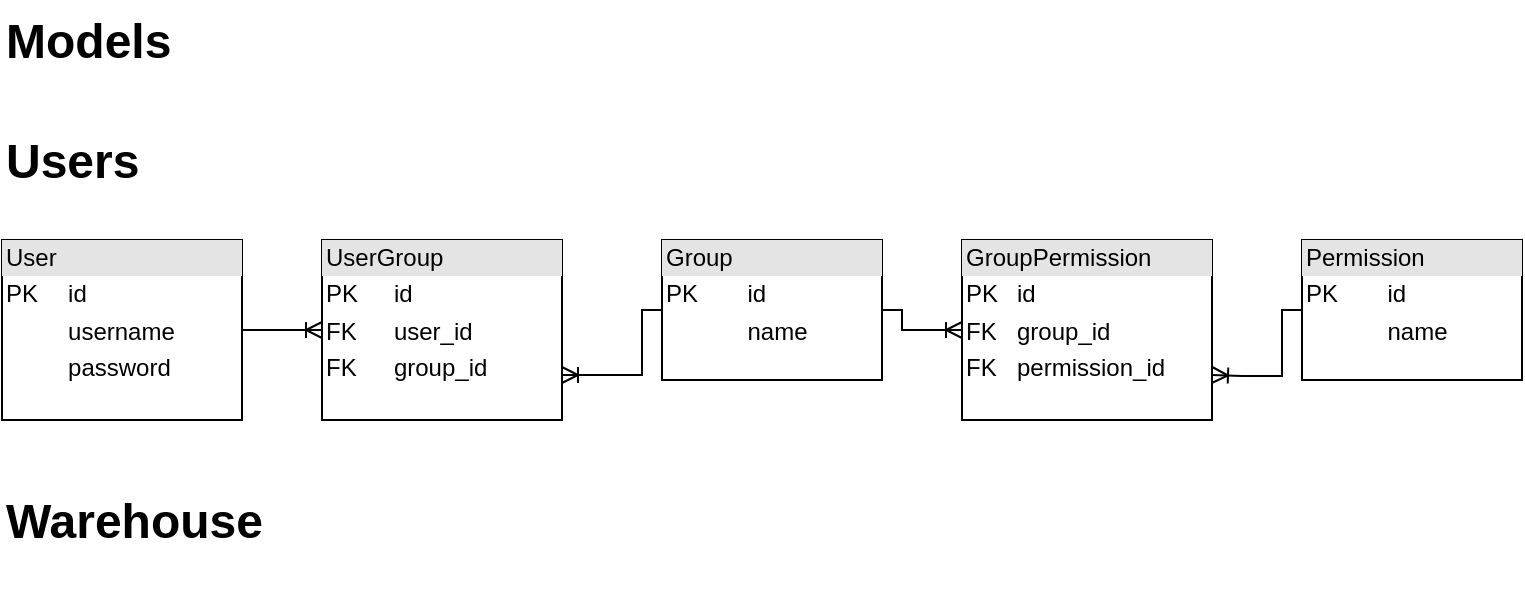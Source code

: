 <mxfile version="28.2.7">
  <diagram name="Page-1" id="AXl6ne_0GCElg6ABX7tu">
    <mxGraphModel dx="868" dy="533" grid="1" gridSize="10" guides="1" tooltips="1" connect="1" arrows="1" fold="1" page="1" pageScale="1" pageWidth="850" pageHeight="1100" math="0" shadow="0">
      <root>
        <mxCell id="0" />
        <mxCell id="1" parent="0" />
        <mxCell id="u_COcMVLRC3hSxFUPens-1" value="&lt;div style=&quot;box-sizing:border-box;width:100%;background:#e4e4e4;padding:2px;&quot;&gt;User&lt;/div&gt;&lt;table style=&quot;width:100%;font-size:1em;&quot; cellpadding=&quot;2&quot; cellspacing=&quot;0&quot;&gt;&lt;tbody&gt;&lt;tr&gt;&lt;td&gt;PK&lt;/td&gt;&lt;td&gt;id&lt;/td&gt;&lt;/tr&gt;&lt;tr&gt;&lt;td&gt;&lt;br&gt;&lt;/td&gt;&lt;td&gt;username&lt;/td&gt;&lt;/tr&gt;&lt;tr&gt;&lt;td&gt;&lt;/td&gt;&lt;td&gt;password&lt;/td&gt;&lt;/tr&gt;&lt;/tbody&gt;&lt;/table&gt;" style="verticalAlign=top;align=left;overflow=fill;html=1;whiteSpace=wrap;" vertex="1" parent="1">
          <mxGeometry x="40" y="160" width="120" height="90" as="geometry" />
        </mxCell>
        <mxCell id="u_COcMVLRC3hSxFUPens-2" value="&lt;div style=&quot;box-sizing:border-box;width:100%;background:#e4e4e4;padding:2px;&quot;&gt;UserGroup&lt;/div&gt;&lt;table style=&quot;width:100%;font-size:1em;&quot; cellpadding=&quot;2&quot; cellspacing=&quot;0&quot;&gt;&lt;tbody&gt;&lt;tr&gt;&lt;td&gt;PK&lt;/td&gt;&lt;td&gt;id&lt;/td&gt;&lt;/tr&gt;&lt;tr&gt;&lt;td&gt;FK&lt;/td&gt;&lt;td&gt;user_id&lt;/td&gt;&lt;/tr&gt;&lt;tr&gt;&lt;td&gt;FK&lt;/td&gt;&lt;td&gt;group_id&lt;/td&gt;&lt;/tr&gt;&lt;/tbody&gt;&lt;/table&gt;" style="verticalAlign=top;align=left;overflow=fill;html=1;whiteSpace=wrap;" vertex="1" parent="1">
          <mxGeometry x="200" y="160" width="120" height="90" as="geometry" />
        </mxCell>
        <mxCell id="u_COcMVLRC3hSxFUPens-4" value="&lt;div style=&quot;box-sizing:border-box;width:100%;background:#e4e4e4;padding:2px;&quot;&gt;Group&lt;/div&gt;&lt;table style=&quot;width:100%;font-size:1em;&quot; cellpadding=&quot;2&quot; cellspacing=&quot;0&quot;&gt;&lt;tbody&gt;&lt;tr&gt;&lt;td&gt;PK&lt;/td&gt;&lt;td&gt;id&lt;/td&gt;&lt;/tr&gt;&lt;tr&gt;&lt;td&gt;&lt;br&gt;&lt;/td&gt;&lt;td&gt;name&lt;/td&gt;&lt;/tr&gt;&lt;/tbody&gt;&lt;/table&gt;" style="verticalAlign=top;align=left;overflow=fill;html=1;whiteSpace=wrap;" vertex="1" parent="1">
          <mxGeometry x="370" y="160" width="110" height="70" as="geometry" />
        </mxCell>
        <mxCell id="u_COcMVLRC3hSxFUPens-5" value="&lt;h1 style=&quot;margin-top: 0px;&quot;&gt;Models&lt;/h1&gt;&lt;p&gt;&amp;nbsp;&lt;/p&gt;" style="text;html=1;whiteSpace=wrap;overflow=hidden;rounded=0;" vertex="1" parent="1">
          <mxGeometry x="40" y="40" width="180" height="60" as="geometry" />
        </mxCell>
        <mxCell id="u_COcMVLRC3hSxFUPens-6" value="&lt;h1 style=&quot;margin-top: 0px;&quot;&gt;Users&lt;/h1&gt;&lt;p&gt;&amp;nbsp;&lt;/p&gt;" style="text;html=1;whiteSpace=wrap;overflow=hidden;rounded=0;" vertex="1" parent="1">
          <mxGeometry x="40" y="100" width="180" height="60" as="geometry" />
        </mxCell>
        <mxCell id="u_COcMVLRC3hSxFUPens-7" value="&lt;div style=&quot;box-sizing:border-box;width:100%;background:#e4e4e4;padding:2px;&quot;&gt;Permission&lt;/div&gt;&lt;table style=&quot;width:100%;font-size:1em;&quot; cellpadding=&quot;2&quot; cellspacing=&quot;0&quot;&gt;&lt;tbody&gt;&lt;tr&gt;&lt;td&gt;PK&lt;/td&gt;&lt;td&gt;id&lt;/td&gt;&lt;/tr&gt;&lt;tr&gt;&lt;td&gt;&lt;br&gt;&lt;/td&gt;&lt;td&gt;name&lt;/td&gt;&lt;/tr&gt;&lt;/tbody&gt;&lt;/table&gt;" style="verticalAlign=top;align=left;overflow=fill;html=1;whiteSpace=wrap;" vertex="1" parent="1">
          <mxGeometry x="690" y="160" width="110" height="70" as="geometry" />
        </mxCell>
        <mxCell id="u_COcMVLRC3hSxFUPens-8" value="&lt;div style=&quot;box-sizing:border-box;width:100%;background:#e4e4e4;padding:2px;&quot;&gt;GroupPermission&lt;/div&gt;&lt;table style=&quot;width:100%;font-size:1em;&quot; cellpadding=&quot;2&quot; cellspacing=&quot;0&quot;&gt;&lt;tbody&gt;&lt;tr&gt;&lt;td&gt;PK&lt;/td&gt;&lt;td&gt;id&lt;/td&gt;&lt;/tr&gt;&lt;tr&gt;&lt;td&gt;FK&lt;/td&gt;&lt;td&gt;group_id&lt;/td&gt;&lt;/tr&gt;&lt;tr&gt;&lt;td&gt;FK&lt;/td&gt;&lt;td&gt;permission_id&lt;/td&gt;&lt;/tr&gt;&lt;/tbody&gt;&lt;/table&gt;" style="verticalAlign=top;align=left;overflow=fill;html=1;whiteSpace=wrap;" vertex="1" parent="1">
          <mxGeometry x="520" y="160" width="125" height="90" as="geometry" />
        </mxCell>
        <mxCell id="u_COcMVLRC3hSxFUPens-9" value="" style="edgeStyle=orthogonalEdgeStyle;fontSize=12;html=1;endArrow=ERoneToMany;rounded=0;exitX=1;exitY=0.5;exitDx=0;exitDy=0;entryX=0;entryY=0.5;entryDx=0;entryDy=0;" edge="1" parent="1" source="u_COcMVLRC3hSxFUPens-1" target="u_COcMVLRC3hSxFUPens-2">
          <mxGeometry width="100" height="100" relative="1" as="geometry">
            <mxPoint x="450" y="310" as="sourcePoint" />
            <mxPoint x="550" y="210" as="targetPoint" />
            <Array as="points">
              <mxPoint x="170" y="205" />
              <mxPoint x="170" y="205" />
            </Array>
          </mxGeometry>
        </mxCell>
        <mxCell id="u_COcMVLRC3hSxFUPens-10" value="" style="edgeStyle=orthogonalEdgeStyle;fontSize=12;html=1;endArrow=ERoneToMany;rounded=0;exitX=0;exitY=0.5;exitDx=0;exitDy=0;entryX=1;entryY=0.75;entryDx=0;entryDy=0;" edge="1" parent="1" source="u_COcMVLRC3hSxFUPens-4" target="u_COcMVLRC3hSxFUPens-2">
          <mxGeometry width="100" height="100" relative="1" as="geometry">
            <mxPoint x="130" y="360" as="sourcePoint" />
            <mxPoint x="140" y="495" as="targetPoint" />
            <Array as="points">
              <mxPoint x="360" y="195" />
              <mxPoint x="360" y="228" />
            </Array>
          </mxGeometry>
        </mxCell>
        <mxCell id="u_COcMVLRC3hSxFUPens-12" value="" style="edgeStyle=orthogonalEdgeStyle;fontSize=12;html=1;endArrow=ERoneToMany;rounded=0;exitX=1;exitY=0.5;exitDx=0;exitDy=0;entryX=0;entryY=0.5;entryDx=0;entryDy=0;" edge="1" parent="1" source="u_COcMVLRC3hSxFUPens-4" target="u_COcMVLRC3hSxFUPens-8">
          <mxGeometry width="100" height="100" relative="1" as="geometry">
            <mxPoint x="350" y="340" as="sourcePoint" />
            <mxPoint x="320" y="553" as="targetPoint" />
            <Array as="points">
              <mxPoint x="490" y="195" />
              <mxPoint x="490" y="205" />
            </Array>
          </mxGeometry>
        </mxCell>
        <mxCell id="u_COcMVLRC3hSxFUPens-13" value="" style="edgeStyle=orthogonalEdgeStyle;fontSize=12;html=1;endArrow=ERoneToMany;rounded=0;exitX=0;exitY=0.5;exitDx=0;exitDy=0;entryX=1;entryY=0.75;entryDx=0;entryDy=0;" edge="1" parent="1" source="u_COcMVLRC3hSxFUPens-7" target="u_COcMVLRC3hSxFUPens-8">
          <mxGeometry width="100" height="100" relative="1" as="geometry">
            <mxPoint x="410" y="290" as="sourcePoint" />
            <mxPoint x="435" y="420" as="targetPoint" />
            <Array as="points">
              <mxPoint x="680" y="195" />
              <mxPoint x="680" y="228" />
              <mxPoint x="660" y="228" />
            </Array>
          </mxGeometry>
        </mxCell>
        <mxCell id="u_COcMVLRC3hSxFUPens-15" value="&lt;h1 style=&quot;margin-top: 0px;&quot;&gt;Warehouse&lt;/h1&gt;&lt;p&gt;&amp;nbsp;&lt;/p&gt;" style="text;html=1;whiteSpace=wrap;overflow=hidden;rounded=0;" vertex="1" parent="1">
          <mxGeometry x="40" y="280" width="180" height="60" as="geometry" />
        </mxCell>
      </root>
    </mxGraphModel>
  </diagram>
</mxfile>
